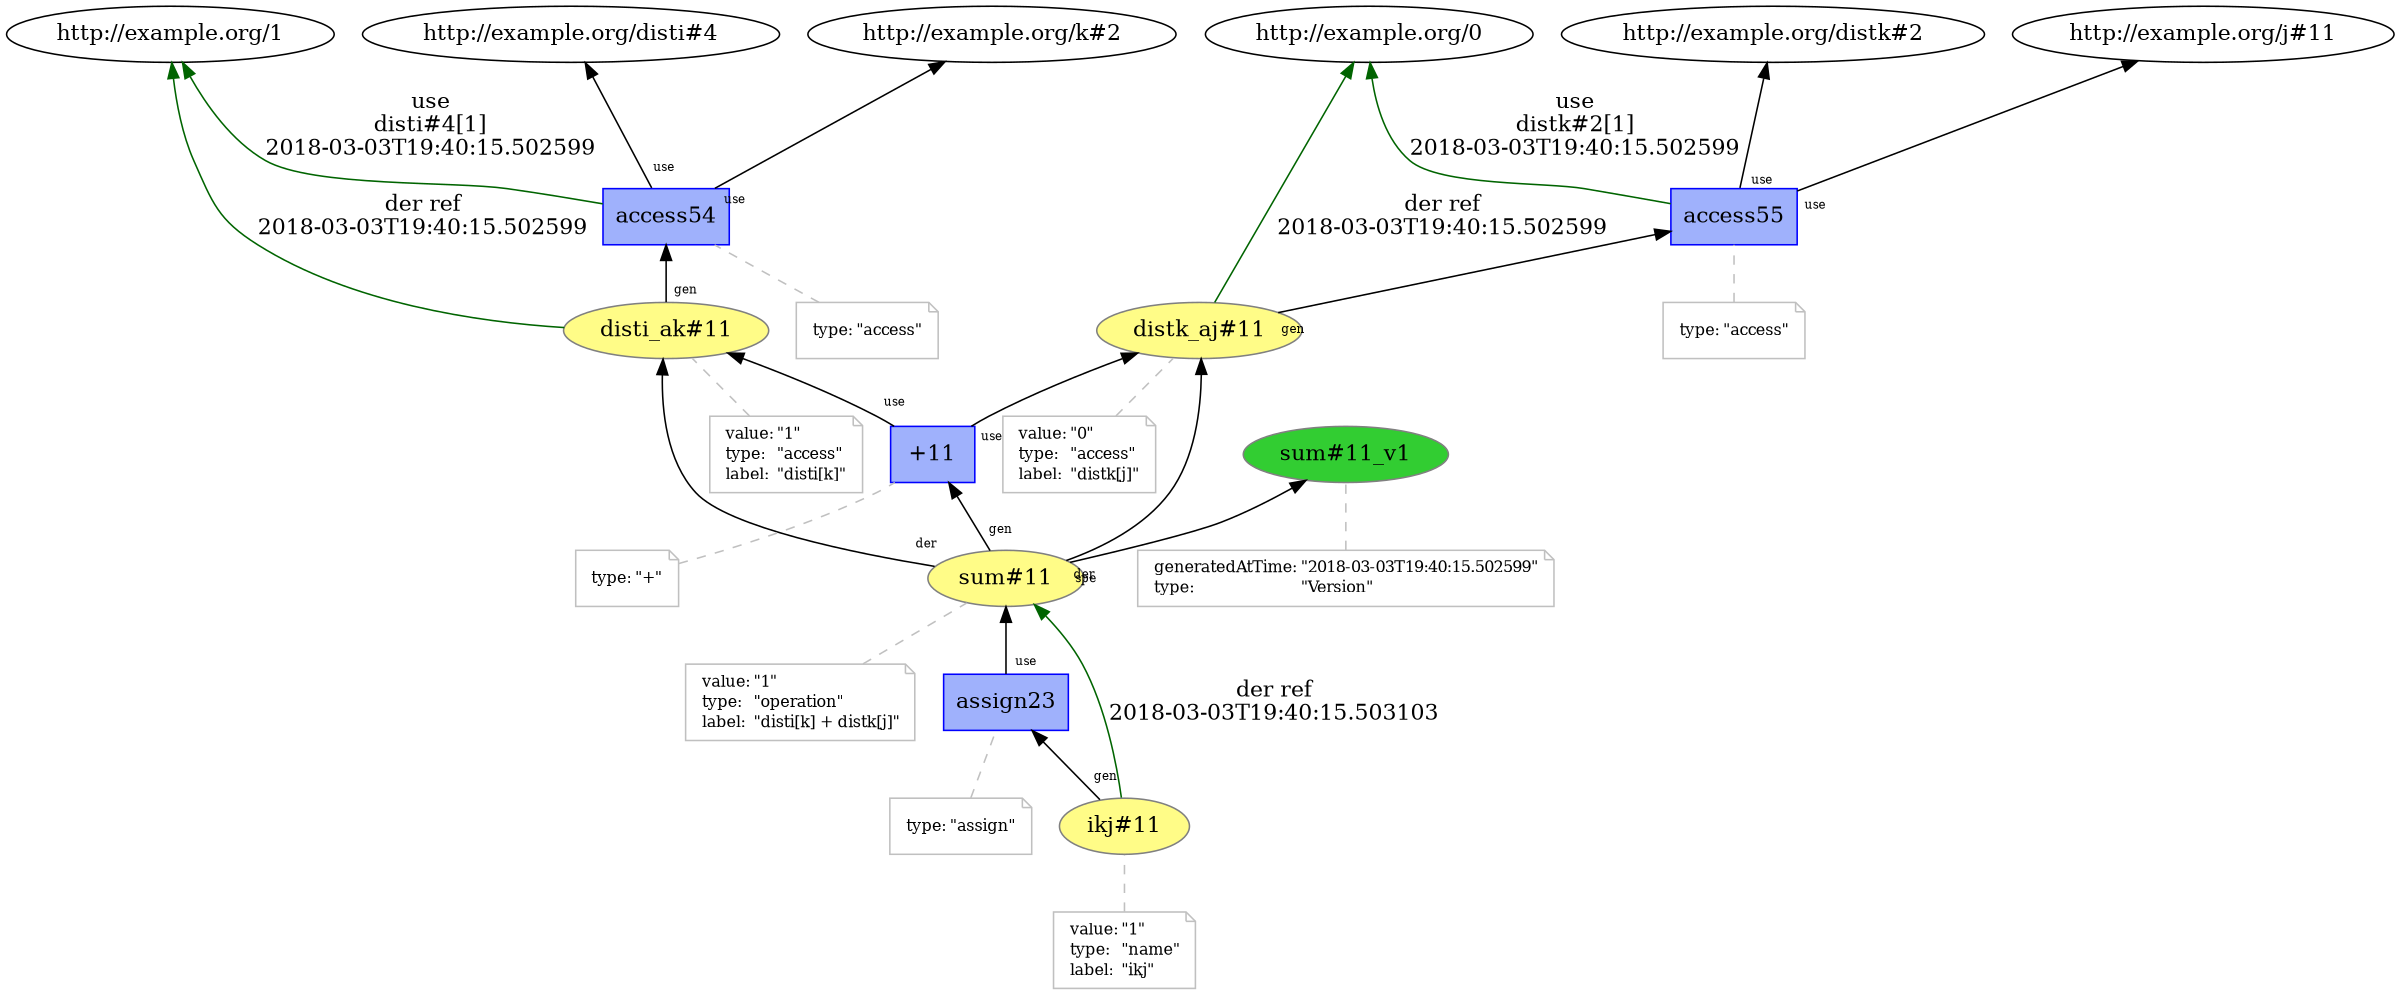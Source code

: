 digraph "PROV" { size="16,12"; rankdir="BT";
"http://example.org/disti_ak#11" [fillcolor="#FFFC87",color="#808080",style="filled",label="disti_ak#11",URL="http://example.org/disti_ak#11"]
"-attrs0" [color="gray",shape="note",fontsize="10",fontcolor="black",label=<<TABLE cellpadding="0" border="0">
	<TR>
	    <TD align="left">value:</TD>
	    <TD align="left">&quot;1&quot;</TD>
	</TR>
	<TR>
	    <TD align="left">type:</TD>
	    <TD align="left">&quot;access&quot;</TD>
	</TR>
	<TR>
	    <TD align="left">label:</TD>
	    <TD align="left">&quot;disti[k]&quot;</TD>
	</TR>
</TABLE>>]
"-attrs0" -> "http://example.org/disti_ak#11" [color="gray",style="dashed",arrowhead="none"]
"http://example.org/access54" [fillcolor="#9FB1FC",color="#0000FF",shape="polygon",sides="4",style="filled",label="access54",URL="http://example.org/access54"]
"-attrs1" [color="gray",shape="note",fontsize="10",fontcolor="black",label=<<TABLE cellpadding="0" border="0">
	<TR>
	    <TD align="left">type:</TD>
	    <TD align="left">&quot;access&quot;</TD>
	</TR>
</TABLE>>]
"-attrs1" -> "http://example.org/access54" [color="gray",style="dashed",arrowhead="none"]
"http://example.org/access54" -> "http://example.org/1" [labelfontsize="8",labeldistance="1.5",color="darkgreen",labelangle="60.0",rotation="20",label="use
disti#4[1]
2018-03-03T19:40:15.502599"]
"http://example.org/disti_ak#11" -> "http://example.org/1" [labelfontsize="8",labeldistance="1.5",color="darkgreen",labelangle="60.0",rotation="20",label="der ref
2018-03-03T19:40:15.502599"]
"http://example.org/disti_ak#11" -> "http://example.org/access54" [labelfontsize="8",labeldistance="1.5",labelangle="60.0",rotation="20",taillabel="gen"]
"http://example.org/access54" -> "http://example.org/disti#4" [labelfontsize="8",labeldistance="1.5",labelangle="60.0",rotation="20",taillabel="use"]
"http://example.org/access54" -> "http://example.org/k#2" [labelfontsize="8",labeldistance="1.5",labelangle="60.0",rotation="20",taillabel="use"]
"http://example.org/distk_aj#11" [fillcolor="#FFFC87",color="#808080",style="filled",label="distk_aj#11",URL="http://example.org/distk_aj#11"]
"-attrs2" [color="gray",shape="note",fontsize="10",fontcolor="black",label=<<TABLE cellpadding="0" border="0">
	<TR>
	    <TD align="left">value:</TD>
	    <TD align="left">&quot;0&quot;</TD>
	</TR>
	<TR>
	    <TD align="left">type:</TD>
	    <TD align="left">&quot;access&quot;</TD>
	</TR>
	<TR>
	    <TD align="left">label:</TD>
	    <TD align="left">&quot;distk[j]&quot;</TD>
	</TR>
</TABLE>>]
"-attrs2" -> "http://example.org/distk_aj#11" [color="gray",style="dashed",arrowhead="none"]
"http://example.org/access55" [fillcolor="#9FB1FC",color="#0000FF",shape="polygon",sides="4",style="filled",label="access55",URL="http://example.org/access55"]
"-attrs3" [color="gray",shape="note",fontsize="10",fontcolor="black",label=<<TABLE cellpadding="0" border="0">
	<TR>
	    <TD align="left">type:</TD>
	    <TD align="left">&quot;access&quot;</TD>
	</TR>
</TABLE>>]
"-attrs3" -> "http://example.org/access55" [color="gray",style="dashed",arrowhead="none"]
"http://example.org/access55" -> "http://example.org/0" [labelfontsize="8",labeldistance="1.5",color="darkgreen",labelangle="60.0",rotation="20",label="use
distk#2[1]
2018-03-03T19:40:15.502599"]
"http://example.org/distk_aj#11" -> "http://example.org/0" [labelfontsize="8",labeldistance="1.5",color="darkgreen",labelangle="60.0",rotation="20",label="der ref
2018-03-03T19:40:15.502599"]
"http://example.org/distk_aj#11" -> "http://example.org/access55" [labelfontsize="8",labeldistance="1.5",labelangle="60.0",rotation="20",taillabel="gen"]
"http://example.org/access55" -> "http://example.org/distk#2" [labelfontsize="8",labeldistance="1.5",labelangle="60.0",rotation="20",taillabel="use"]
"http://example.org/access55" -> "http://example.org/j#11" [labelfontsize="8",labeldistance="1.5",labelangle="60.0",rotation="20",taillabel="use"]
"http://example.org/sum#11" [fillcolor="#FFFC87",color="#808080",style="filled",label="sum#11",URL="http://example.org/sum#11"]
"-attrs4" [color="gray",shape="note",fontsize="10",fontcolor="black",label=<<TABLE cellpadding="0" border="0">
	<TR>
	    <TD align="left">value:</TD>
	    <TD align="left">&quot;1&quot;</TD>
	</TR>
	<TR>
	    <TD align="left">type:</TD>
	    <TD align="left">&quot;operation&quot;</TD>
	</TR>
	<TR>
	    <TD align="left">label:</TD>
	    <TD align="left">&quot;disti[k] + distk[j]&quot;</TD>
	</TR>
</TABLE>>]
"-attrs4" -> "http://example.org/sum#11" [color="gray",style="dashed",arrowhead="none"]
"http://example.org/sum#11_v1" [fillcolor="#32CD32",color="#808080",style="filled",label="sum#11_v1",URL="http://example.org/sum#11_v1"]
"-attrs5" [color="gray",shape="note",fontsize="10",fontcolor="black",label=<<TABLE cellpadding="0" border="0">
	<TR>
	    <TD align="left">generatedAtTime:</TD>
	    <TD align="left">&quot;2018-03-03T19:40:15.502599&quot;</TD>
	</TR>
	<TR>
	    <TD align="left">type:</TD>
	    <TD align="left">&quot;Version&quot;</TD>
	</TR>
</TABLE>>]
"-attrs5" -> "http://example.org/sum#11_v1" [color="gray",style="dashed",arrowhead="none"]
"http://example.org/sum#11" -> "http://example.org/sum#11_v1" [labelfontsize="8",labeldistance="1.5",labelangle="60.0",rotation="20",taillabel="spe"]
"http://example.org/+11" [fillcolor="#9FB1FC",color="#0000FF",shape="polygon",sides="4",style="filled",label="+11",URL="http://example.org/+11"]
"-attrs6" [color="gray",shape="note",fontsize="10",fontcolor="black",label=<<TABLE cellpadding="0" border="0">
	<TR>
	    <TD align="left">type:</TD>
	    <TD align="left">&quot;+&quot;</TD>
	</TR>
</TABLE>>]
"-attrs6" -> "http://example.org/+11" [color="gray",style="dashed",arrowhead="none"]
"http://example.org/+11" -> "http://example.org/disti_ak#11" [labelfontsize="8",labeldistance="1.5",labelangle="60.0",rotation="20",taillabel="use"]
"http://example.org/sum#11" -> "http://example.org/disti_ak#11" [labelfontsize="8",labeldistance="1.5",labelangle="60.0",rotation="20",taillabel="der"]
"http://example.org/+11" -> "http://example.org/distk_aj#11" [labelfontsize="8",labeldistance="1.5",labelangle="60.0",rotation="20",taillabel="use"]
"http://example.org/sum#11" -> "http://example.org/distk_aj#11" [labelfontsize="8",labeldistance="1.5",labelangle="60.0",rotation="20",taillabel="der"]
"http://example.org/sum#11" -> "http://example.org/+11" [labelfontsize="8",labeldistance="1.5",labelangle="60.0",rotation="20",taillabel="gen"]
"http://example.org/ikj#11" [fillcolor="#FFFC87",color="#808080",style="filled",label="ikj#11",URL="http://example.org/ikj#11"]
"-attrs7" [color="gray",shape="note",fontsize="10",fontcolor="black",label=<<TABLE cellpadding="0" border="0">
	<TR>
	    <TD align="left">value:</TD>
	    <TD align="left">&quot;1&quot;</TD>
	</TR>
	<TR>
	    <TD align="left">type:</TD>
	    <TD align="left">&quot;name&quot;</TD>
	</TR>
	<TR>
	    <TD align="left">label:</TD>
	    <TD align="left">&quot;ikj&quot;</TD>
	</TR>
</TABLE>>]
"-attrs7" -> "http://example.org/ikj#11" [color="gray",style="dashed",arrowhead="none"]
"http://example.org/assign23" [fillcolor="#9FB1FC",color="#0000FF",shape="polygon",sides="4",style="filled",label="assign23",URL="http://example.org/assign23"]
"-attrs8" [color="gray",shape="note",fontsize="10",fontcolor="black",label=<<TABLE cellpadding="0" border="0">
	<TR>
	    <TD align="left">type:</TD>
	    <TD align="left">&quot;assign&quot;</TD>
	</TR>
</TABLE>>]
"-attrs8" -> "http://example.org/assign23" [color="gray",style="dashed",arrowhead="none"]
"http://example.org/assign23" -> "http://example.org/sum#11" [labelfontsize="8",labeldistance="1.5",labelangle="60.0",rotation="20",taillabel="use"]
"http://example.org/ikj#11" -> "http://example.org/sum#11" [labelfontsize="8",labeldistance="1.5",color="darkgreen",labelangle="60.0",rotation="20",label="der ref
2018-03-03T19:40:15.503103"]
"http://example.org/ikj#11" -> "http://example.org/assign23" [labelfontsize="8",labeldistance="1.5",labelangle="60.0",rotation="20",taillabel="gen"]
}